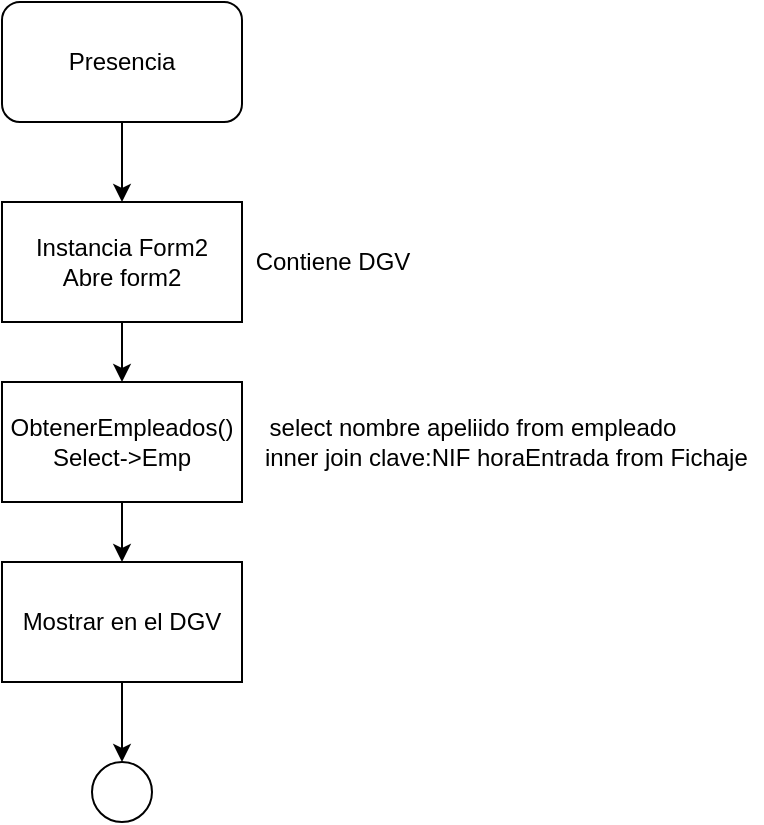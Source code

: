 <mxfile version="13.0.8" type="device"><diagram id="XfAOyyNZ0JutfJp0dI59" name="Page-1"><mxGraphModel dx="730" dy="1206" grid="1" gridSize="10" guides="1" tooltips="1" connect="1" arrows="1" fold="1" page="1" pageScale="1" pageWidth="1169" pageHeight="827" math="0" shadow="0"><root><mxCell id="0"/><mxCell id="1" parent="0"/><mxCell id="wZD2vmhm09g7dUGyNSwW-3" value="" style="edgeStyle=orthogonalEdgeStyle;rounded=0;orthogonalLoop=1;jettySize=auto;html=1;" edge="1" parent="1" source="wZD2vmhm09g7dUGyNSwW-1" target="wZD2vmhm09g7dUGyNSwW-2"><mxGeometry relative="1" as="geometry"/></mxCell><mxCell id="wZD2vmhm09g7dUGyNSwW-1" value="Presencia" style="rounded=1;whiteSpace=wrap;html=1;" vertex="1" parent="1"><mxGeometry x="250" y="-330" width="120" height="60" as="geometry"/></mxCell><mxCell id="wZD2vmhm09g7dUGyNSwW-5" value="" style="edgeStyle=orthogonalEdgeStyle;rounded=0;orthogonalLoop=1;jettySize=auto;html=1;" edge="1" parent="1" source="wZD2vmhm09g7dUGyNSwW-2" target="wZD2vmhm09g7dUGyNSwW-4"><mxGeometry relative="1" as="geometry"/></mxCell><mxCell id="wZD2vmhm09g7dUGyNSwW-2" value="Instancia Form2&lt;br&gt;Abre form2" style="rounded=0;whiteSpace=wrap;html=1;" vertex="1" parent="1"><mxGeometry x="250" y="-230" width="120" height="60" as="geometry"/></mxCell><mxCell id="wZD2vmhm09g7dUGyNSwW-10" value="" style="edgeStyle=orthogonalEdgeStyle;rounded=0;orthogonalLoop=1;jettySize=auto;html=1;" edge="1" parent="1" source="wZD2vmhm09g7dUGyNSwW-4" target="wZD2vmhm09g7dUGyNSwW-9"><mxGeometry relative="1" as="geometry"/></mxCell><mxCell id="wZD2vmhm09g7dUGyNSwW-4" value="ObtenerEmpleados()&lt;br&gt;Select-&amp;gt;Emp&lt;br&gt;" style="rounded=0;whiteSpace=wrap;html=1;" vertex="1" parent="1"><mxGeometry x="250" y="-140" width="120" height="60" as="geometry"/></mxCell><mxCell id="wZD2vmhm09g7dUGyNSwW-16" value="" style="edgeStyle=orthogonalEdgeStyle;rounded=0;orthogonalLoop=1;jettySize=auto;html=1;" edge="1" parent="1" source="wZD2vmhm09g7dUGyNSwW-9"><mxGeometry relative="1" as="geometry"><mxPoint x="310" y="50" as="targetPoint"/></mxGeometry></mxCell><mxCell id="wZD2vmhm09g7dUGyNSwW-9" value="Mostrar en el DGV" style="rounded=0;whiteSpace=wrap;html=1;" vertex="1" parent="1"><mxGeometry x="250" y="-50" width="120" height="60" as="geometry"/></mxCell><mxCell id="wZD2vmhm09g7dUGyNSwW-6" value="Contiene DGV" style="text;html=1;align=center;verticalAlign=middle;resizable=0;points=[];autosize=1;" vertex="1" parent="1"><mxGeometry x="370" y="-210" width="90" height="20" as="geometry"/></mxCell><mxCell id="wZD2vmhm09g7dUGyNSwW-11" value="" style="ellipse;whiteSpace=wrap;html=1;aspect=fixed;" vertex="1" parent="1"><mxGeometry x="295" y="50" width="30" height="30" as="geometry"/></mxCell><mxCell id="wZD2vmhm09g7dUGyNSwW-17" value="select nombre apeliido from empleado &lt;br&gt;&amp;nbsp; &amp;nbsp; &amp;nbsp; &amp;nbsp; &amp;nbsp; inner join clave:NIF horaEntrada from Fichaje" style="text;html=1;align=center;verticalAlign=middle;resizable=0;points=[];autosize=1;" vertex="1" parent="1"><mxGeometry x="340" y="-125" width="290" height="30" as="geometry"/></mxCell></root></mxGraphModel></diagram></mxfile>